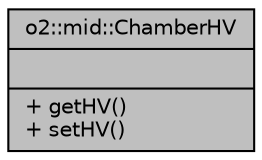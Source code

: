 digraph "o2::mid::ChamberHV"
{
 // INTERACTIVE_SVG=YES
  bgcolor="transparent";
  edge [fontname="Helvetica",fontsize="10",labelfontname="Helvetica",labelfontsize="10"];
  node [fontname="Helvetica",fontsize="10",shape=record];
  Node1 [label="{o2::mid::ChamberHV\n||+ getHV()\l+ setHV()\l}",height=0.2,width=0.4,color="black", fillcolor="grey75", style="filled" fontcolor="black"];
}
